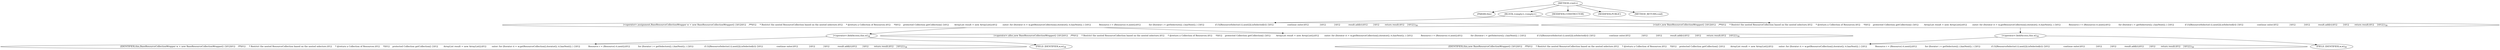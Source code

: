 digraph "&lt;init&gt;" {  
"172" [label = <(METHOD,&lt;init&gt;)> ]
"173" [label = <(PARAM,this)> ]
"174" [label = <(BLOCK,&lt;empty&gt;,&lt;empty&gt;)> ]
"175" [label = <(&lt;operator&gt;.assignment,BaseResourceCollectionWrapper w = new BaseResourceCollectionWrapper() {\012\012    /**\012     * Restrict the nested ResourceCollection based on the nested selectors.\012     * @return a Collection of Resources.\012     */\012    protected Collection getCollection() {\012        ArrayList result = new ArrayList();\012        outer: for (Iterator ri = w.getResourceCollection().iterator(); ri.hasNext(); ) {\012            Resource r = (Resource) ri.next();\012            for (Iterator i = getSelectors(); i.hasNext(); ) {\012                if (!((ResourceSelector) (i.next())).isSelected(r)) {\012                    continue outer;\012                }\012            }\012            result.add(r);\012        }\012        return result;\012    }\012})<SUB>38</SUB>> ]
"176" [label = <(&lt;operator&gt;.fieldAccess,this.w)<SUB>38</SUB>> ]
"177" [label = <(IDENTIFIER,this,BaseResourceCollectionWrapper w = new BaseResourceCollectionWrapper() {\012\012    /**\012     * Restrict the nested ResourceCollection based on the nested selectors.\012     * @return a Collection of Resources.\012     */\012    protected Collection getCollection() {\012        ArrayList result = new ArrayList();\012        outer: for (Iterator ri = w.getResourceCollection().iterator(); ri.hasNext(); ) {\012            Resource r = (Resource) ri.next();\012            for (Iterator i = getSelectors(); i.hasNext(); ) {\012                if (!((ResourceSelector) (i.next())).isSelected(r)) {\012                    continue outer;\012                }\012            }\012            result.add(r);\012        }\012        return result;\012    }\012})<SUB>38</SUB>> ]
"178" [label = <(FIELD_IDENTIFIER,w,w)<SUB>38</SUB>> ]
"179" [label = <(&lt;operator&gt;.alloc,new BaseResourceCollectionWrapper() {\012\012    /**\012     * Restrict the nested ResourceCollection based on the nested selectors.\012     * @return a Collection of Resources.\012     */\012    protected Collection getCollection() {\012        ArrayList result = new ArrayList();\012        outer: for (Iterator ri = w.getResourceCollection().iterator(); ri.hasNext(); ) {\012            Resource r = (Resource) ri.next();\012            for (Iterator i = getSelectors(); i.hasNext(); ) {\012                if (!((ResourceSelector) (i.next())).isSelected(r)) {\012                    continue outer;\012                }\012            }\012            result.add(r);\012        }\012        return result;\012    }\012})<SUB>38</SUB>> ]
"180" [label = <(&lt;init&gt;,new BaseResourceCollectionWrapper() {\012\012    /**\012     * Restrict the nested ResourceCollection based on the nested selectors.\012     * @return a Collection of Resources.\012     */\012    protected Collection getCollection() {\012        ArrayList result = new ArrayList();\012        outer: for (Iterator ri = w.getResourceCollection().iterator(); ri.hasNext(); ) {\012            Resource r = (Resource) ri.next();\012            for (Iterator i = getSelectors(); i.hasNext(); ) {\012                if (!((ResourceSelector) (i.next())).isSelected(r)) {\012                    continue outer;\012                }\012            }\012            result.add(r);\012        }\012        return result;\012    }\012})<SUB>38</SUB>> ]
"181" [label = <(&lt;operator&gt;.fieldAccess,this.w)<SUB>38</SUB>> ]
"182" [label = <(IDENTIFIER,this,new BaseResourceCollectionWrapper() {\012\012    /**\012     * Restrict the nested ResourceCollection based on the nested selectors.\012     * @return a Collection of Resources.\012     */\012    protected Collection getCollection() {\012        ArrayList result = new ArrayList();\012        outer: for (Iterator ri = w.getResourceCollection().iterator(); ri.hasNext(); ) {\012            Resource r = (Resource) ri.next();\012            for (Iterator i = getSelectors(); i.hasNext(); ) {\012                if (!((ResourceSelector) (i.next())).isSelected(r)) {\012                    continue outer;\012                }\012            }\012            result.add(r);\012        }\012        return result;\012    }\012})<SUB>38</SUB>> ]
"183" [label = <(FIELD_IDENTIFIER,w,w)<SUB>38</SUB>> ]
"184" [label = <(MODIFIER,CONSTRUCTOR)> ]
"185" [label = <(MODIFIER,PUBLIC)> ]
"186" [label = <(METHOD_RETURN,void)> ]
  "172" -> "173" 
  "172" -> "174" 
  "172" -> "184" 
  "172" -> "185" 
  "172" -> "186" 
  "174" -> "175" 
  "174" -> "180" 
  "175" -> "176" 
  "175" -> "179" 
  "176" -> "177" 
  "176" -> "178" 
  "180" -> "181" 
  "181" -> "182" 
  "181" -> "183" 
}
